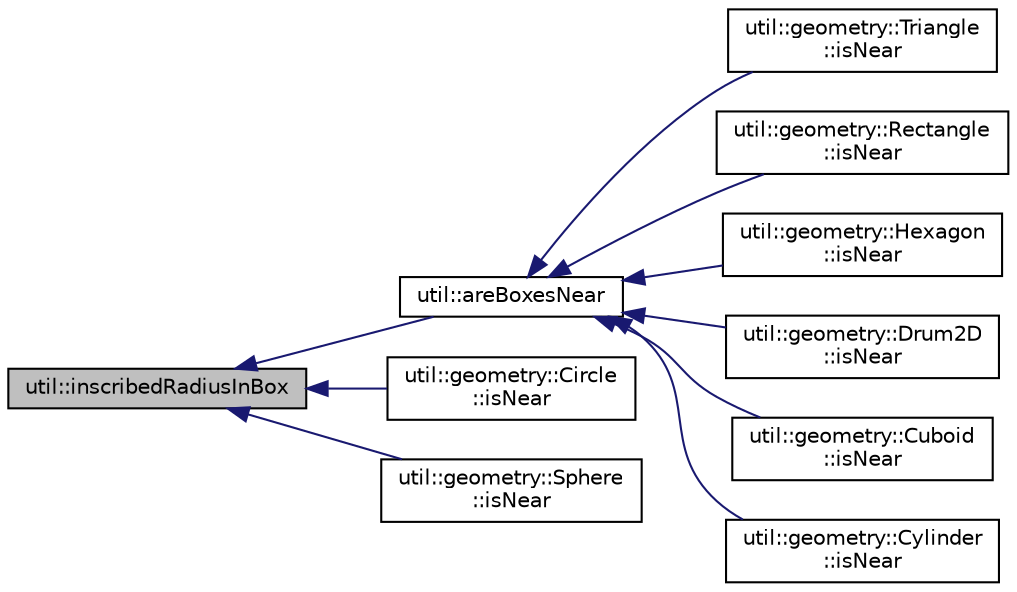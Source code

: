 digraph "util::inscribedRadiusInBox"
{
  edge [fontname="Helvetica",fontsize="10",labelfontname="Helvetica",labelfontsize="10"];
  node [fontname="Helvetica",fontsize="10",shape=record];
  rankdir="LR";
  Node307 [label="util::inscribedRadiusInBox",height=0.2,width=0.4,color="black", fillcolor="grey75", style="filled", fontcolor="black"];
  Node307 -> Node308 [dir="back",color="midnightblue",fontsize="10",style="solid",fontname="Helvetica"];
  Node308 [label="util::areBoxesNear",height=0.2,width=0.4,color="black", fillcolor="white", style="filled",URL="$namespaceutil.html#a21a4c0c512c91e3de03f432d304dd4bd",tooltip="Checks if given two boxes are within given distance from each other. "];
  Node308 -> Node309 [dir="back",color="midnightblue",fontsize="10",style="solid",fontname="Helvetica"];
  Node309 [label="util::geometry::Triangle\l::isNear",height=0.2,width=0.4,color="black", fillcolor="white", style="filled",URL="$classutil_1_1geometry_1_1Triangle.html#a48ae3ed64cecfc395906a1bf68bf973d",tooltip="Checks if box is within given distance of this object. "];
  Node308 -> Node310 [dir="back",color="midnightblue",fontsize="10",style="solid",fontname="Helvetica"];
  Node310 [label="util::geometry::Rectangle\l::isNear",height=0.2,width=0.4,color="black", fillcolor="white", style="filled",URL="$classutil_1_1geometry_1_1Rectangle.html#ab9e5e172e1a2542eb606f211562892ac",tooltip="Checks if box is within given distance of this object. "];
  Node308 -> Node311 [dir="back",color="midnightblue",fontsize="10",style="solid",fontname="Helvetica"];
  Node311 [label="util::geometry::Hexagon\l::isNear",height=0.2,width=0.4,color="black", fillcolor="white", style="filled",URL="$classutil_1_1geometry_1_1Hexagon.html#a22113f305ef928c9bf09b0817a68ea8f",tooltip="Checks if box is within given distance of this object. "];
  Node308 -> Node312 [dir="back",color="midnightblue",fontsize="10",style="solid",fontname="Helvetica"];
  Node312 [label="util::geometry::Drum2D\l::isNear",height=0.2,width=0.4,color="black", fillcolor="white", style="filled",URL="$classutil_1_1geometry_1_1Drum2D.html#a6b4a0ee14758e9354d6e3566e74edfc9",tooltip="Checks if box is within given distance of this object. "];
  Node308 -> Node313 [dir="back",color="midnightblue",fontsize="10",style="solid",fontname="Helvetica"];
  Node313 [label="util::geometry::Cuboid\l::isNear",height=0.2,width=0.4,color="black", fillcolor="white", style="filled",URL="$classutil_1_1geometry_1_1Cuboid.html#ac88433cc43e94f4f1a399ba8776e4986",tooltip="Checks if box is within given distance of this object. "];
  Node308 -> Node314 [dir="back",color="midnightblue",fontsize="10",style="solid",fontname="Helvetica"];
  Node314 [label="util::geometry::Cylinder\l::isNear",height=0.2,width=0.4,color="black", fillcolor="white", style="filled",URL="$classutil_1_1geometry_1_1Cylinder.html#a5e2547782e3c159abff3977dd872a8cc",tooltip="Checks if box is within given distance of this object. "];
  Node307 -> Node315 [dir="back",color="midnightblue",fontsize="10",style="solid",fontname="Helvetica"];
  Node315 [label="util::geometry::Circle\l::isNear",height=0.2,width=0.4,color="black", fillcolor="white", style="filled",URL="$classutil_1_1geometry_1_1Circle.html#a26974c271cfd557a362709cfadca18a4",tooltip="Checks if box is within given distance of this object. "];
  Node307 -> Node316 [dir="back",color="midnightblue",fontsize="10",style="solid",fontname="Helvetica"];
  Node316 [label="util::geometry::Sphere\l::isNear",height=0.2,width=0.4,color="black", fillcolor="white", style="filled",URL="$classutil_1_1geometry_1_1Sphere.html#af568776ec54d2ef7c99af31851ce0107",tooltip="Checks if box is within given distance of this object. "];
}

